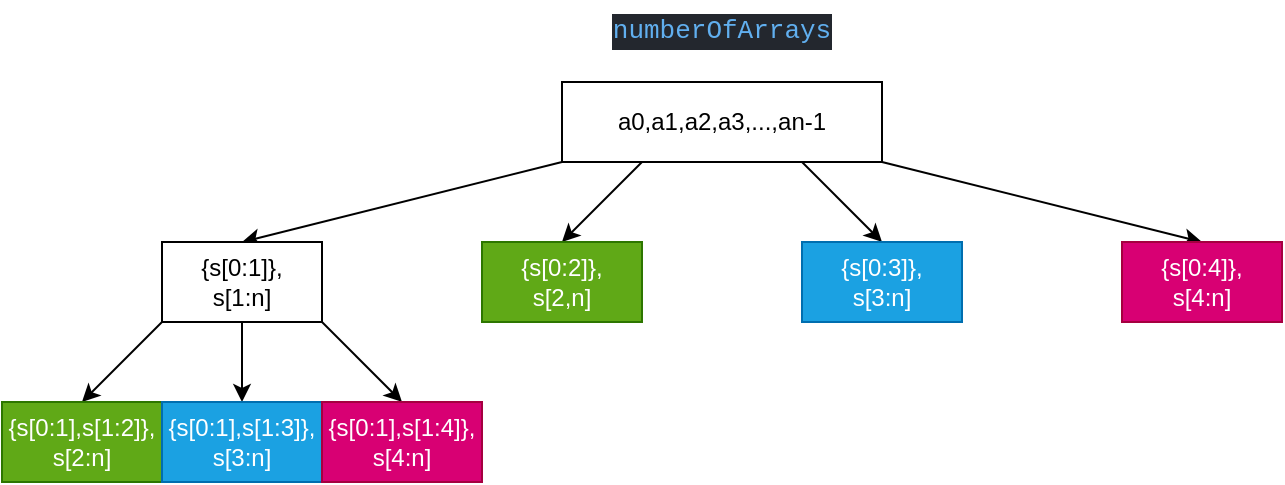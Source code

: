 <mxfile>
    <diagram id="ww3BL0OsnXTBMiSUgEK9" name="Page-1">
        <mxGraphModel dx="641" dy="614" grid="1" gridSize="10" guides="1" tooltips="1" connect="1" arrows="1" fold="1" page="1" pageScale="1" pageWidth="850" pageHeight="1100" math="0" shadow="0">
            <root>
                <mxCell id="0"/>
                <mxCell id="1" parent="0"/>
                <mxCell id="67" style="edgeStyle=none;html=1;exitX=0;exitY=1;exitDx=0;exitDy=0;entryX=0.5;entryY=0;entryDx=0;entryDy=0;" parent="1" source="55" target="56" edge="1">
                    <mxGeometry relative="1" as="geometry"/>
                </mxCell>
                <mxCell id="68" style="edgeStyle=none;html=1;exitX=0.25;exitY=1;exitDx=0;exitDy=0;entryX=0.5;entryY=0;entryDx=0;entryDy=0;" parent="1" source="55" target="57" edge="1">
                    <mxGeometry relative="1" as="geometry"/>
                </mxCell>
                <mxCell id="69" style="edgeStyle=none;html=1;exitX=0.75;exitY=1;exitDx=0;exitDy=0;entryX=0.5;entryY=0;entryDx=0;entryDy=0;" parent="1" source="55" target="59" edge="1">
                    <mxGeometry relative="1" as="geometry"/>
                </mxCell>
                <mxCell id="70" style="edgeStyle=none;html=1;exitX=1;exitY=1;exitDx=0;exitDy=0;entryX=0.5;entryY=0;entryDx=0;entryDy=0;" parent="1" source="55" target="60" edge="1">
                    <mxGeometry relative="1" as="geometry"/>
                </mxCell>
                <mxCell id="55" value="a0,a1,a2,a3,...,an-1" style="rounded=0;whiteSpace=wrap;html=1;" parent="1" vertex="1">
                    <mxGeometry x="280" y="41" width="160" height="40" as="geometry"/>
                </mxCell>
                <mxCell id="64" style="edgeStyle=none;html=1;entryX=0.5;entryY=0;entryDx=0;entryDy=0;" parent="1" source="56" target="62" edge="1">
                    <mxGeometry relative="1" as="geometry"/>
                </mxCell>
                <mxCell id="65" style="edgeStyle=none;html=1;exitX=0;exitY=1;exitDx=0;exitDy=0;entryX=0.5;entryY=0;entryDx=0;entryDy=0;" parent="1" source="56" edge="1">
                    <mxGeometry relative="1" as="geometry">
                        <mxPoint x="40" y="201" as="targetPoint"/>
                    </mxGeometry>
                </mxCell>
                <mxCell id="66" style="edgeStyle=none;html=1;exitX=1;exitY=1;exitDx=0;exitDy=0;entryX=0.5;entryY=0;entryDx=0;entryDy=0;" parent="1" source="56" target="63" edge="1">
                    <mxGeometry relative="1" as="geometry"/>
                </mxCell>
                <mxCell id="56" value="{s[0:1]}, &lt;br&gt;s[1:n]" style="rounded=0;whiteSpace=wrap;html=1;" parent="1" vertex="1">
                    <mxGeometry x="80" y="121" width="80" height="40" as="geometry"/>
                </mxCell>
                <mxCell id="57" value="{s[0:2]}, &lt;br&gt;s[2,n]" style="rounded=0;whiteSpace=wrap;html=1;fillColor=#60a917;fontColor=#ffffff;strokeColor=#2D7600;" parent="1" vertex="1">
                    <mxGeometry x="240" y="121" width="80" height="40" as="geometry"/>
                </mxCell>
                <mxCell id="59" value="{s[0:3]}, &lt;br&gt;s[3:n]" style="rounded=0;whiteSpace=wrap;html=1;fillColor=#1ba1e2;fontColor=#ffffff;strokeColor=#006EAF;" parent="1" vertex="1">
                    <mxGeometry x="400" y="121" width="80" height="40" as="geometry"/>
                </mxCell>
                <mxCell id="60" value="{s[0:4]}, &lt;br&gt;s[4:n]" style="rounded=0;whiteSpace=wrap;html=1;fillColor=#d80073;fontColor=#ffffff;strokeColor=#A50040;" parent="1" vertex="1">
                    <mxGeometry x="560" y="121" width="80" height="40" as="geometry"/>
                </mxCell>
                <mxCell id="61" value="{s[0:1],s[1:2]},&lt;br&gt;s[2:n]" style="rounded=0;whiteSpace=wrap;html=1;fillColor=#60a917;fontColor=#ffffff;strokeColor=#2D7600;" parent="1" vertex="1">
                    <mxGeometry y="201" width="80" height="40" as="geometry"/>
                </mxCell>
                <mxCell id="62" value="{s[0:1],s[1:3]},&lt;br&gt;s[3:n]" style="rounded=0;whiteSpace=wrap;html=1;fillColor=#1ba1e2;fontColor=#ffffff;strokeColor=#006EAF;" parent="1" vertex="1">
                    <mxGeometry x="80" y="201" width="80" height="40" as="geometry"/>
                </mxCell>
                <mxCell id="63" value="{s[0:1],s[1:4]},&lt;br&gt;s[4:n]" style="rounded=0;whiteSpace=wrap;html=1;fillColor=#d80073;fontColor=#ffffff;strokeColor=#A50040;" parent="1" vertex="1">
                    <mxGeometry x="160" y="201" width="80" height="40" as="geometry"/>
                </mxCell>
                <mxCell id="71" value="&lt;div style=&quot;color: rgb(171, 178, 191); background-color: rgb(35, 39, 46); font-family: &amp;quot;MesloLGM Nerd Font&amp;quot;, &amp;quot;CodeNewRoman NF&amp;quot;, Consolas, &amp;quot;Courier New&amp;quot;, monospace, Consolas, &amp;quot;Courier New&amp;quot;, monospace; font-size: 13px; line-height: 18px;&quot;&gt;&lt;span style=&quot;color: #61afef;&quot;&gt;numberOfArrays&lt;/span&gt;&lt;/div&gt;" style="text;html=1;strokeColor=none;fillColor=none;align=center;verticalAlign=middle;whiteSpace=wrap;rounded=0;" vertex="1" parent="1">
                    <mxGeometry x="300" width="120" height="30" as="geometry"/>
                </mxCell>
            </root>
        </mxGraphModel>
    </diagram>
</mxfile>